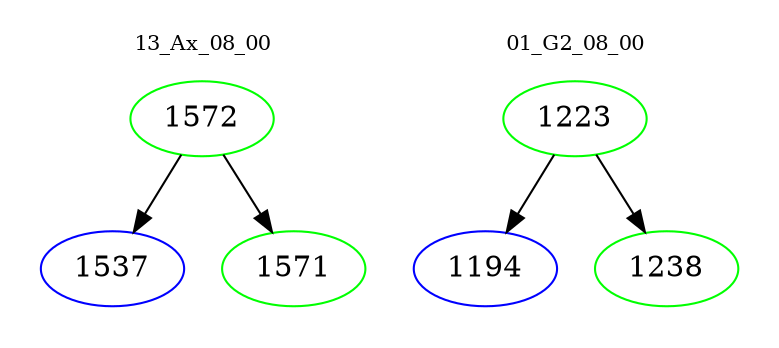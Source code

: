 digraph{
subgraph cluster_0 {
color = white
label = "13_Ax_08_00";
fontsize=10;
T0_1572 [label="1572", color="green"]
T0_1572 -> T0_1537 [color="black"]
T0_1537 [label="1537", color="blue"]
T0_1572 -> T0_1571 [color="black"]
T0_1571 [label="1571", color="green"]
}
subgraph cluster_1 {
color = white
label = "01_G2_08_00";
fontsize=10;
T1_1223 [label="1223", color="green"]
T1_1223 -> T1_1194 [color="black"]
T1_1194 [label="1194", color="blue"]
T1_1223 -> T1_1238 [color="black"]
T1_1238 [label="1238", color="green"]
}
}
